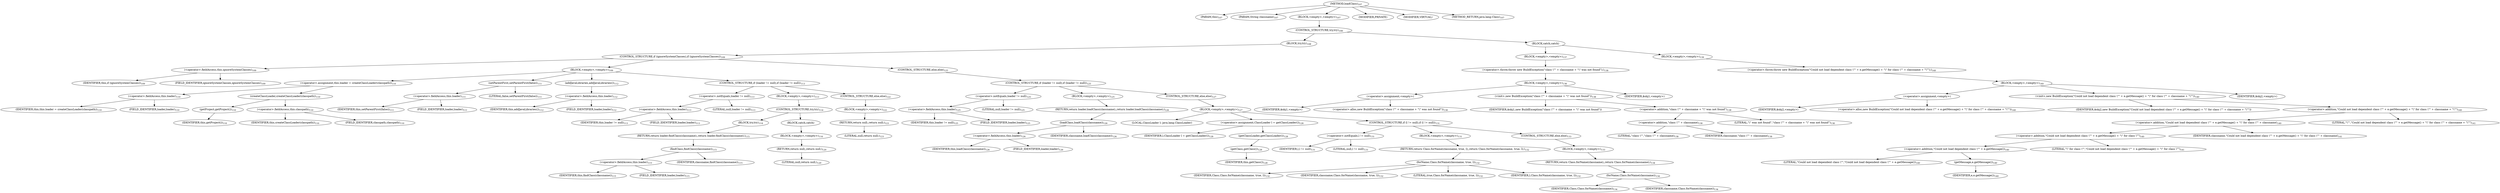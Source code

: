 digraph "loadClass" {  
"137" [label = <(METHOD,loadClass)<SUB>107</SUB>> ]
"21" [label = <(PARAM,this)<SUB>107</SUB>> ]
"138" [label = <(PARAM,String classname)<SUB>107</SUB>> ]
"139" [label = <(BLOCK,&lt;empty&gt;,&lt;empty&gt;)<SUB>107</SUB>> ]
"140" [label = <(CONTROL_STRUCTURE,try,try)<SUB>108</SUB>> ]
"141" [label = <(BLOCK,try,try)<SUB>108</SUB>> ]
"142" [label = <(CONTROL_STRUCTURE,if (ignoreSystemClasses),if (ignoreSystemClasses))<SUB>109</SUB>> ]
"143" [label = <(&lt;operator&gt;.fieldAccess,this.ignoreSystemClasses)<SUB>109</SUB>> ]
"144" [label = <(IDENTIFIER,this,if (ignoreSystemClasses))<SUB>109</SUB>> ]
"145" [label = <(FIELD_IDENTIFIER,ignoreSystemClasses,ignoreSystemClasses)<SUB>109</SUB>> ]
"146" [label = <(BLOCK,&lt;empty&gt;,&lt;empty&gt;)<SUB>109</SUB>> ]
"147" [label = <(&lt;operator&gt;.assignment,this.loader = createClassLoader(classpath))<SUB>110</SUB>> ]
"148" [label = <(&lt;operator&gt;.fieldAccess,this.loader)<SUB>110</SUB>> ]
"149" [label = <(IDENTIFIER,this,this.loader = createClassLoader(classpath))<SUB>110</SUB>> ]
"150" [label = <(FIELD_IDENTIFIER,loader,loader)<SUB>110</SUB>> ]
"151" [label = <(createClassLoader,createClassLoader(classpath))<SUB>110</SUB>> ]
"152" [label = <(getProject,getProject())<SUB>110</SUB>> ]
"20" [label = <(IDENTIFIER,this,getProject())<SUB>110</SUB>> ]
"153" [label = <(&lt;operator&gt;.fieldAccess,this.classpath)<SUB>110</SUB>> ]
"154" [label = <(IDENTIFIER,this,createClassLoader(classpath))<SUB>110</SUB>> ]
"155" [label = <(FIELD_IDENTIFIER,classpath,classpath)<SUB>110</SUB>> ]
"156" [label = <(setParentFirst,setParentFirst(false))<SUB>111</SUB>> ]
"157" [label = <(&lt;operator&gt;.fieldAccess,this.loader)<SUB>111</SUB>> ]
"158" [label = <(IDENTIFIER,this,setParentFirst(false))<SUB>111</SUB>> ]
"159" [label = <(FIELD_IDENTIFIER,loader,loader)<SUB>111</SUB>> ]
"160" [label = <(LITERAL,false,setParentFirst(false))<SUB>111</SUB>> ]
"161" [label = <(addJavaLibraries,addJavaLibraries())<SUB>112</SUB>> ]
"162" [label = <(&lt;operator&gt;.fieldAccess,this.loader)<SUB>112</SUB>> ]
"163" [label = <(IDENTIFIER,this,addJavaLibraries())<SUB>112</SUB>> ]
"164" [label = <(FIELD_IDENTIFIER,loader,loader)<SUB>112</SUB>> ]
"165" [label = <(CONTROL_STRUCTURE,if (loader != null),if (loader != null))<SUB>113</SUB>> ]
"166" [label = <(&lt;operator&gt;.notEquals,loader != null)<SUB>113</SUB>> ]
"167" [label = <(&lt;operator&gt;.fieldAccess,this.loader)<SUB>113</SUB>> ]
"168" [label = <(IDENTIFIER,this,loader != null)<SUB>113</SUB>> ]
"169" [label = <(FIELD_IDENTIFIER,loader,loader)<SUB>113</SUB>> ]
"170" [label = <(LITERAL,null,loader != null)<SUB>113</SUB>> ]
"171" [label = <(BLOCK,&lt;empty&gt;,&lt;empty&gt;)<SUB>113</SUB>> ]
"172" [label = <(CONTROL_STRUCTURE,try,try)<SUB>114</SUB>> ]
"173" [label = <(BLOCK,try,try)<SUB>114</SUB>> ]
"174" [label = <(RETURN,return loader.findClass(classname);,return loader.findClass(classname);)<SUB>115</SUB>> ]
"175" [label = <(findClass,findClass(classname))<SUB>115</SUB>> ]
"176" [label = <(&lt;operator&gt;.fieldAccess,this.loader)<SUB>115</SUB>> ]
"177" [label = <(IDENTIFIER,this,findClass(classname))<SUB>115</SUB>> ]
"178" [label = <(FIELD_IDENTIFIER,loader,loader)<SUB>115</SUB>> ]
"179" [label = <(IDENTIFIER,classname,findClass(classname))<SUB>115</SUB>> ]
"180" [label = <(BLOCK,catch,catch)> ]
"181" [label = <(BLOCK,&lt;empty&gt;,&lt;empty&gt;)<SUB>116</SUB>> ]
"182" [label = <(RETURN,return null;,return null;)<SUB>120</SUB>> ]
"183" [label = <(LITERAL,null,return null;)<SUB>120</SUB>> ]
"184" [label = <(CONTROL_STRUCTURE,else,else)<SUB>122</SUB>> ]
"185" [label = <(BLOCK,&lt;empty&gt;,&lt;empty&gt;)<SUB>122</SUB>> ]
"186" [label = <(RETURN,return null;,return null;)<SUB>123</SUB>> ]
"187" [label = <(LITERAL,null,return null;)<SUB>123</SUB>> ]
"188" [label = <(CONTROL_STRUCTURE,else,else)<SUB>125</SUB>> ]
"189" [label = <(CONTROL_STRUCTURE,if (loader != null),if (loader != null))<SUB>125</SUB>> ]
"190" [label = <(&lt;operator&gt;.notEquals,loader != null)<SUB>125</SUB>> ]
"191" [label = <(&lt;operator&gt;.fieldAccess,this.loader)<SUB>125</SUB>> ]
"192" [label = <(IDENTIFIER,this,loader != null)<SUB>125</SUB>> ]
"193" [label = <(FIELD_IDENTIFIER,loader,loader)<SUB>125</SUB>> ]
"194" [label = <(LITERAL,null,loader != null)<SUB>125</SUB>> ]
"195" [label = <(BLOCK,&lt;empty&gt;,&lt;empty&gt;)<SUB>125</SUB>> ]
"196" [label = <(RETURN,return loader.loadClass(classname);,return loader.loadClass(classname);)<SUB>126</SUB>> ]
"197" [label = <(loadClass,loadClass(classname))<SUB>126</SUB>> ]
"198" [label = <(&lt;operator&gt;.fieldAccess,this.loader)<SUB>126</SUB>> ]
"199" [label = <(IDENTIFIER,this,loadClass(classname))<SUB>126</SUB>> ]
"200" [label = <(FIELD_IDENTIFIER,loader,loader)<SUB>126</SUB>> ]
"201" [label = <(IDENTIFIER,classname,loadClass(classname))<SUB>126</SUB>> ]
"202" [label = <(CONTROL_STRUCTURE,else,else)<SUB>127</SUB>> ]
"203" [label = <(BLOCK,&lt;empty&gt;,&lt;empty&gt;)<SUB>127</SUB>> ]
"204" [label = <(LOCAL,ClassLoader l: java.lang.ClassLoader)> ]
"205" [label = <(&lt;operator&gt;.assignment,ClassLoader l = getClassLoader())<SUB>128</SUB>> ]
"206" [label = <(IDENTIFIER,l,ClassLoader l = getClassLoader())<SUB>128</SUB>> ]
"207" [label = <(getClassLoader,getClassLoader())<SUB>128</SUB>> ]
"208" [label = <(getClass,getClass())<SUB>128</SUB>> ]
"22" [label = <(IDENTIFIER,this,getClass())<SUB>128</SUB>> ]
"209" [label = <(CONTROL_STRUCTURE,if (l != null),if (l != null))<SUB>131</SUB>> ]
"210" [label = <(&lt;operator&gt;.notEquals,l != null)<SUB>131</SUB>> ]
"211" [label = <(IDENTIFIER,l,l != null)<SUB>131</SUB>> ]
"212" [label = <(LITERAL,null,l != null)<SUB>131</SUB>> ]
"213" [label = <(BLOCK,&lt;empty&gt;,&lt;empty&gt;)<SUB>131</SUB>> ]
"214" [label = <(RETURN,return Class.forName(classname, true, l);,return Class.forName(classname, true, l);)<SUB>132</SUB>> ]
"215" [label = <(forName,Class.forName(classname, true, l))<SUB>132</SUB>> ]
"216" [label = <(IDENTIFIER,Class,Class.forName(classname, true, l))<SUB>132</SUB>> ]
"217" [label = <(IDENTIFIER,classname,Class.forName(classname, true, l))<SUB>132</SUB>> ]
"218" [label = <(LITERAL,true,Class.forName(classname, true, l))<SUB>132</SUB>> ]
"219" [label = <(IDENTIFIER,l,Class.forName(classname, true, l))<SUB>132</SUB>> ]
"220" [label = <(CONTROL_STRUCTURE,else,else)<SUB>133</SUB>> ]
"221" [label = <(BLOCK,&lt;empty&gt;,&lt;empty&gt;)<SUB>133</SUB>> ]
"222" [label = <(RETURN,return Class.forName(classname);,return Class.forName(classname);)<SUB>134</SUB>> ]
"223" [label = <(forName,Class.forName(classname))<SUB>134</SUB>> ]
"224" [label = <(IDENTIFIER,Class,Class.forName(classname))<SUB>134</SUB>> ]
"225" [label = <(IDENTIFIER,classname,Class.forName(classname))<SUB>134</SUB>> ]
"226" [label = <(BLOCK,catch,catch)> ]
"227" [label = <(BLOCK,&lt;empty&gt;,&lt;empty&gt;)<SUB>137</SUB>> ]
"228" [label = <(&lt;operator&gt;.throw,throw new BuildException(&quot;class \&quot;&quot; + classname + &quot;\&quot; was not found&quot;);)<SUB>138</SUB>> ]
"229" [label = <(BLOCK,&lt;empty&gt;,&lt;empty&gt;)<SUB>138</SUB>> ]
"230" [label = <(&lt;operator&gt;.assignment,&lt;empty&gt;)> ]
"231" [label = <(IDENTIFIER,$obj1,&lt;empty&gt;)> ]
"232" [label = <(&lt;operator&gt;.alloc,new BuildException(&quot;class \&quot;&quot; + classname + &quot;\&quot; was not found&quot;))<SUB>138</SUB>> ]
"233" [label = <(&lt;init&gt;,new BuildException(&quot;class \&quot;&quot; + classname + &quot;\&quot; was not found&quot;))<SUB>138</SUB>> ]
"234" [label = <(IDENTIFIER,$obj1,new BuildException(&quot;class \&quot;&quot; + classname + &quot;\&quot; was not found&quot;))> ]
"235" [label = <(&lt;operator&gt;.addition,&quot;class \&quot;&quot; + classname + &quot;\&quot; was not found&quot;)<SUB>138</SUB>> ]
"236" [label = <(&lt;operator&gt;.addition,&quot;class \&quot;&quot; + classname)<SUB>138</SUB>> ]
"237" [label = <(LITERAL,&quot;class \&quot;&quot;,&quot;class \&quot;&quot; + classname)<SUB>138</SUB>> ]
"238" [label = <(IDENTIFIER,classname,&quot;class \&quot;&quot; + classname)<SUB>138</SUB>> ]
"239" [label = <(LITERAL,&quot;\&quot; was not found&quot;,&quot;class \&quot;&quot; + classname + &quot;\&quot; was not found&quot;)<SUB>138</SUB>> ]
"240" [label = <(IDENTIFIER,$obj1,&lt;empty&gt;)> ]
"241" [label = <(BLOCK,&lt;empty&gt;,&lt;empty&gt;)<SUB>139</SUB>> ]
"242" [label = <(&lt;operator&gt;.throw,throw new BuildException(&quot;Could not load dependent class \&quot;&quot; + e.getMessage() + &quot;\&quot; for class \&quot;&quot; + classname + &quot;\&quot;&quot;);)<SUB>140</SUB>> ]
"243" [label = <(BLOCK,&lt;empty&gt;,&lt;empty&gt;)<SUB>140</SUB>> ]
"244" [label = <(&lt;operator&gt;.assignment,&lt;empty&gt;)> ]
"245" [label = <(IDENTIFIER,$obj2,&lt;empty&gt;)> ]
"246" [label = <(&lt;operator&gt;.alloc,new BuildException(&quot;Could not load dependent class \&quot;&quot; + e.getMessage() + &quot;\&quot; for class \&quot;&quot; + classname + &quot;\&quot;&quot;))<SUB>140</SUB>> ]
"247" [label = <(&lt;init&gt;,new BuildException(&quot;Could not load dependent class \&quot;&quot; + e.getMessage() + &quot;\&quot; for class \&quot;&quot; + classname + &quot;\&quot;&quot;))<SUB>140</SUB>> ]
"248" [label = <(IDENTIFIER,$obj2,new BuildException(&quot;Could not load dependent class \&quot;&quot; + e.getMessage() + &quot;\&quot; for class \&quot;&quot; + classname + &quot;\&quot;&quot;))> ]
"249" [label = <(&lt;operator&gt;.addition,&quot;Could not load dependent class \&quot;&quot; + e.getMessage() + &quot;\&quot; for class \&quot;&quot; + classname + &quot;\&quot;&quot;)<SUB>140</SUB>> ]
"250" [label = <(&lt;operator&gt;.addition,&quot;Could not load dependent class \&quot;&quot; + e.getMessage() + &quot;\&quot; for class \&quot;&quot; + classname)<SUB>140</SUB>> ]
"251" [label = <(&lt;operator&gt;.addition,&quot;Could not load dependent class \&quot;&quot; + e.getMessage() + &quot;\&quot; for class \&quot;&quot;)<SUB>140</SUB>> ]
"252" [label = <(&lt;operator&gt;.addition,&quot;Could not load dependent class \&quot;&quot; + e.getMessage())<SUB>140</SUB>> ]
"253" [label = <(LITERAL,&quot;Could not load dependent class \&quot;&quot;,&quot;Could not load dependent class \&quot;&quot; + e.getMessage())<SUB>140</SUB>> ]
"254" [label = <(getMessage,e.getMessage())<SUB>140</SUB>> ]
"255" [label = <(IDENTIFIER,e,e.getMessage())<SUB>140</SUB>> ]
"256" [label = <(LITERAL,&quot;\&quot; for class \&quot;&quot;,&quot;Could not load dependent class \&quot;&quot; + e.getMessage() + &quot;\&quot; for class \&quot;&quot;)<SUB>141</SUB>> ]
"257" [label = <(IDENTIFIER,classname,&quot;Could not load dependent class \&quot;&quot; + e.getMessage() + &quot;\&quot; for class \&quot;&quot; + classname)<SUB>141</SUB>> ]
"258" [label = <(LITERAL,&quot;\&quot;&quot;,&quot;Could not load dependent class \&quot;&quot; + e.getMessage() + &quot;\&quot; for class \&quot;&quot; + classname + &quot;\&quot;&quot;)<SUB>141</SUB>> ]
"259" [label = <(IDENTIFIER,$obj2,&lt;empty&gt;)> ]
"260" [label = <(MODIFIER,PRIVATE)> ]
"261" [label = <(MODIFIER,VIRTUAL)> ]
"262" [label = <(METHOD_RETURN,java.lang.Class)<SUB>107</SUB>> ]
  "137" -> "21" 
  "137" -> "138" 
  "137" -> "139" 
  "137" -> "260" 
  "137" -> "261" 
  "137" -> "262" 
  "139" -> "140" 
  "140" -> "141" 
  "140" -> "226" 
  "141" -> "142" 
  "142" -> "143" 
  "142" -> "146" 
  "142" -> "188" 
  "143" -> "144" 
  "143" -> "145" 
  "146" -> "147" 
  "146" -> "156" 
  "146" -> "161" 
  "146" -> "165" 
  "147" -> "148" 
  "147" -> "151" 
  "148" -> "149" 
  "148" -> "150" 
  "151" -> "152" 
  "151" -> "153" 
  "152" -> "20" 
  "153" -> "154" 
  "153" -> "155" 
  "156" -> "157" 
  "156" -> "160" 
  "157" -> "158" 
  "157" -> "159" 
  "161" -> "162" 
  "162" -> "163" 
  "162" -> "164" 
  "165" -> "166" 
  "165" -> "171" 
  "165" -> "184" 
  "166" -> "167" 
  "166" -> "170" 
  "167" -> "168" 
  "167" -> "169" 
  "171" -> "172" 
  "172" -> "173" 
  "172" -> "180" 
  "173" -> "174" 
  "174" -> "175" 
  "175" -> "176" 
  "175" -> "179" 
  "176" -> "177" 
  "176" -> "178" 
  "180" -> "181" 
  "181" -> "182" 
  "182" -> "183" 
  "184" -> "185" 
  "185" -> "186" 
  "186" -> "187" 
  "188" -> "189" 
  "189" -> "190" 
  "189" -> "195" 
  "189" -> "202" 
  "190" -> "191" 
  "190" -> "194" 
  "191" -> "192" 
  "191" -> "193" 
  "195" -> "196" 
  "196" -> "197" 
  "197" -> "198" 
  "197" -> "201" 
  "198" -> "199" 
  "198" -> "200" 
  "202" -> "203" 
  "203" -> "204" 
  "203" -> "205" 
  "203" -> "209" 
  "205" -> "206" 
  "205" -> "207" 
  "207" -> "208" 
  "208" -> "22" 
  "209" -> "210" 
  "209" -> "213" 
  "209" -> "220" 
  "210" -> "211" 
  "210" -> "212" 
  "213" -> "214" 
  "214" -> "215" 
  "215" -> "216" 
  "215" -> "217" 
  "215" -> "218" 
  "215" -> "219" 
  "220" -> "221" 
  "221" -> "222" 
  "222" -> "223" 
  "223" -> "224" 
  "223" -> "225" 
  "226" -> "227" 
  "226" -> "241" 
  "227" -> "228" 
  "228" -> "229" 
  "229" -> "230" 
  "229" -> "233" 
  "229" -> "240" 
  "230" -> "231" 
  "230" -> "232" 
  "233" -> "234" 
  "233" -> "235" 
  "235" -> "236" 
  "235" -> "239" 
  "236" -> "237" 
  "236" -> "238" 
  "241" -> "242" 
  "242" -> "243" 
  "243" -> "244" 
  "243" -> "247" 
  "243" -> "259" 
  "244" -> "245" 
  "244" -> "246" 
  "247" -> "248" 
  "247" -> "249" 
  "249" -> "250" 
  "249" -> "258" 
  "250" -> "251" 
  "250" -> "257" 
  "251" -> "252" 
  "251" -> "256" 
  "252" -> "253" 
  "252" -> "254" 
  "254" -> "255" 
}
